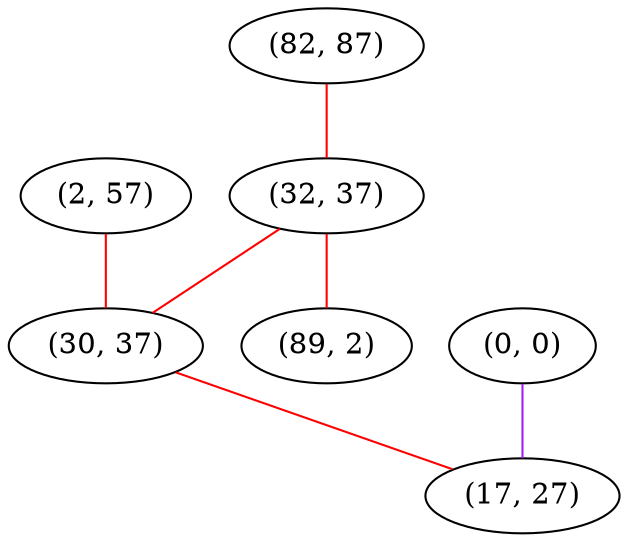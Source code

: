 graph "" {
"(82, 87)";
"(0, 0)";
"(2, 57)";
"(32, 37)";
"(30, 37)";
"(89, 2)";
"(17, 27)";
"(82, 87)" -- "(32, 37)"  [color=red, key=0, weight=1];
"(0, 0)" -- "(17, 27)"  [color=purple, key=0, weight=4];
"(2, 57)" -- "(30, 37)"  [color=red, key=0, weight=1];
"(32, 37)" -- "(89, 2)"  [color=red, key=0, weight=1];
"(32, 37)" -- "(30, 37)"  [color=red, key=0, weight=1];
"(30, 37)" -- "(17, 27)"  [color=red, key=0, weight=1];
}
